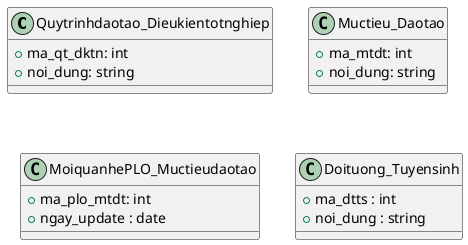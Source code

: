 @startuml class
skinparam linetype ortho
class Quytrinhdaotao_Dieukientotnghiep{
    + ma_qt_dktn: int
    + noi_dung: string
}
class Muctieu_Daotao{
    + ma_mtdt: int
    + noi_dung: string
}
class MoiquanhePLO_Muctieudaotao{
    + ma_plo_mtdt: int
    + ngay_update : date
}
class Doituong_Tuyensinh{
    +  ma_dtts : int
    + noi_dung : string
}
@enduml